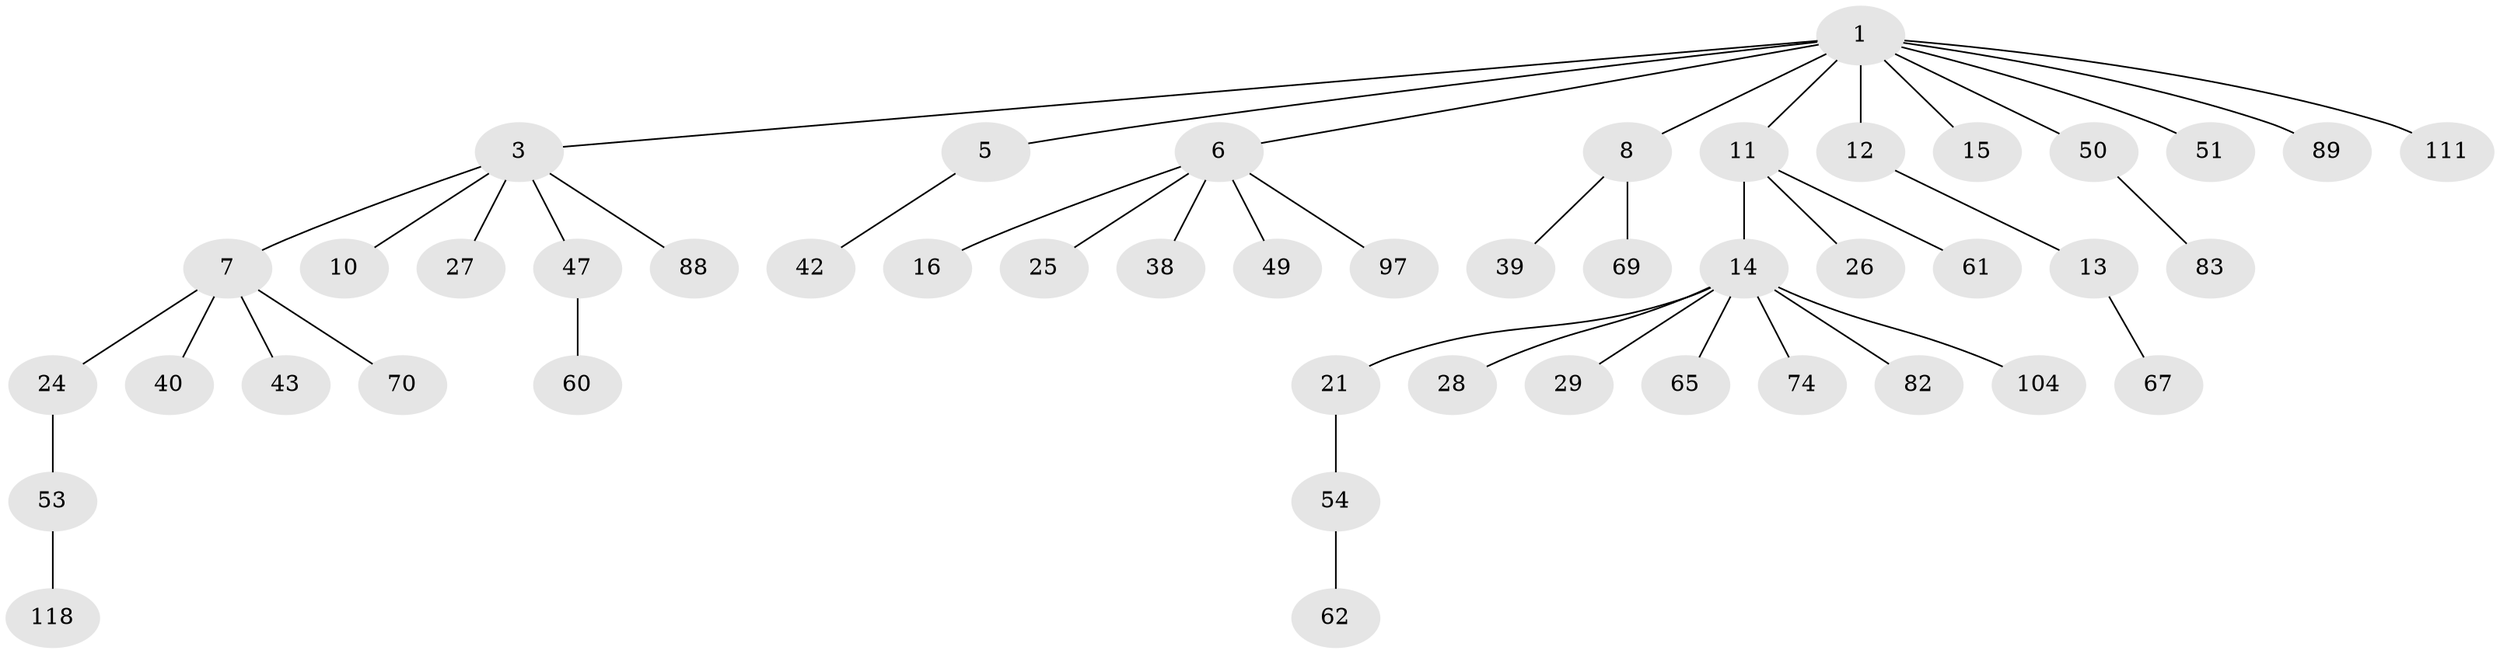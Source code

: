 // original degree distribution, {7: 0.01680672268907563, 6: 0.03361344537815126, 5: 0.01680672268907563, 2: 0.2689075630252101, 3: 0.10084033613445378, 4: 0.058823529411764705, 1: 0.5042016806722689}
// Generated by graph-tools (version 1.1) at 2025/19/03/04/25 18:19:10]
// undirected, 47 vertices, 46 edges
graph export_dot {
graph [start="1"]
  node [color=gray90,style=filled];
  1 [super="+2"];
  3 [super="+4+96+113+34+45"];
  5;
  6 [super="+9+35"];
  7 [super="+19"];
  8 [super="+22"];
  10 [super="+94+109+31"];
  11 [super="+17+30+18+76"];
  12;
  13 [super="+41"];
  14 [super="+56+20+80"];
  15;
  16 [super="+81+86"];
  21 [super="+95"];
  24 [super="+32+44"];
  25;
  26;
  27 [super="+85"];
  28 [super="+75"];
  29 [super="+90"];
  38;
  39 [super="+77+78"];
  40;
  42 [super="+87"];
  43 [super="+55+79"];
  47 [super="+48"];
  49 [super="+101+103+66"];
  50 [super="+59"];
  51;
  53;
  54 [super="+57"];
  60;
  61;
  62;
  65 [super="+68"];
  67;
  69;
  70 [super="+112"];
  74;
  82;
  83;
  88;
  89 [super="+116"];
  97 [super="+100"];
  104;
  111;
  118;
  1 -- 5;
  1 -- 6;
  1 -- 8;
  1 -- 11;
  1 -- 12;
  1 -- 50;
  1 -- 3;
  1 -- 51;
  1 -- 89;
  1 -- 15;
  1 -- 111;
  3 -- 7;
  3 -- 88;
  3 -- 10;
  3 -- 27;
  3 -- 47;
  5 -- 42;
  6 -- 16;
  6 -- 38;
  6 -- 25;
  6 -- 49;
  6 -- 97;
  7 -- 70;
  7 -- 24;
  7 -- 40;
  7 -- 43;
  8 -- 69;
  8 -- 39;
  11 -- 14;
  11 -- 26;
  11 -- 61;
  12 -- 13;
  13 -- 67;
  14 -- 21;
  14 -- 28;
  14 -- 104;
  14 -- 74;
  14 -- 82;
  14 -- 65;
  14 -- 29;
  21 -- 54;
  24 -- 53;
  47 -- 60;
  50 -- 83;
  53 -- 118;
  54 -- 62;
}
